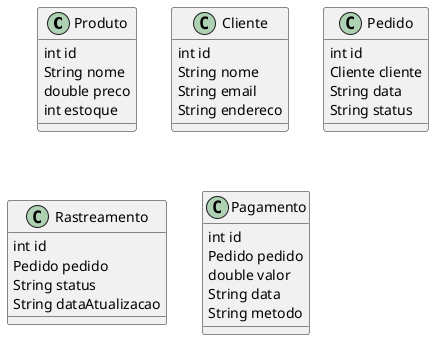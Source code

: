 @startuml

class Produto {
    int id
    String nome
    double preco
    int estoque
}

class Cliente {
    int id
    String nome
    String email
    String endereco
}

class Pedido {
    int id
    Cliente cliente
    String data
    String status
}

class Rastreamento {
    int id
    Pedido pedido
    String status
    String dataAtualizacao
}

class Pagamento {
    int id
    Pedido pedido
    double valor
    String data
    String metodo
}

@enduml